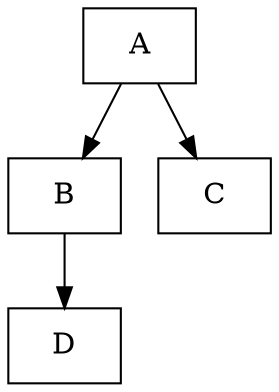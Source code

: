 digraph ParseTree {
    node [shape=box];  // Set node shape to box

    // Nodes representing parts of the parse tree
    A [label="A"];
    B [label="B"];
    C [label="C"];
    D [label="D"];

    // Edges representing relationships between nodes
    A -> B;
    A -> C;
    B -> D;
}

